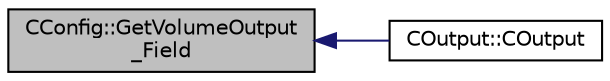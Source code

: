 digraph "CConfig::GetVolumeOutput_Field"
{
  edge [fontname="Helvetica",fontsize="10",labelfontname="Helvetica",labelfontsize="10"];
  node [fontname="Helvetica",fontsize="10",shape=record];
  rankdir="LR";
  Node13604 [label="CConfig::GetVolumeOutput\l_Field",height=0.2,width=0.4,color="black", fillcolor="grey75", style="filled", fontcolor="black"];
  Node13604 -> Node13605 [dir="back",color="midnightblue",fontsize="10",style="solid",fontname="Helvetica"];
  Node13605 [label="COutput::COutput",height=0.2,width=0.4,color="black", fillcolor="white", style="filled",URL="$class_c_output.html#afde3302dfdb18e8a1c50e3cab2e668ba",tooltip="Constructor of the class. "];
}
